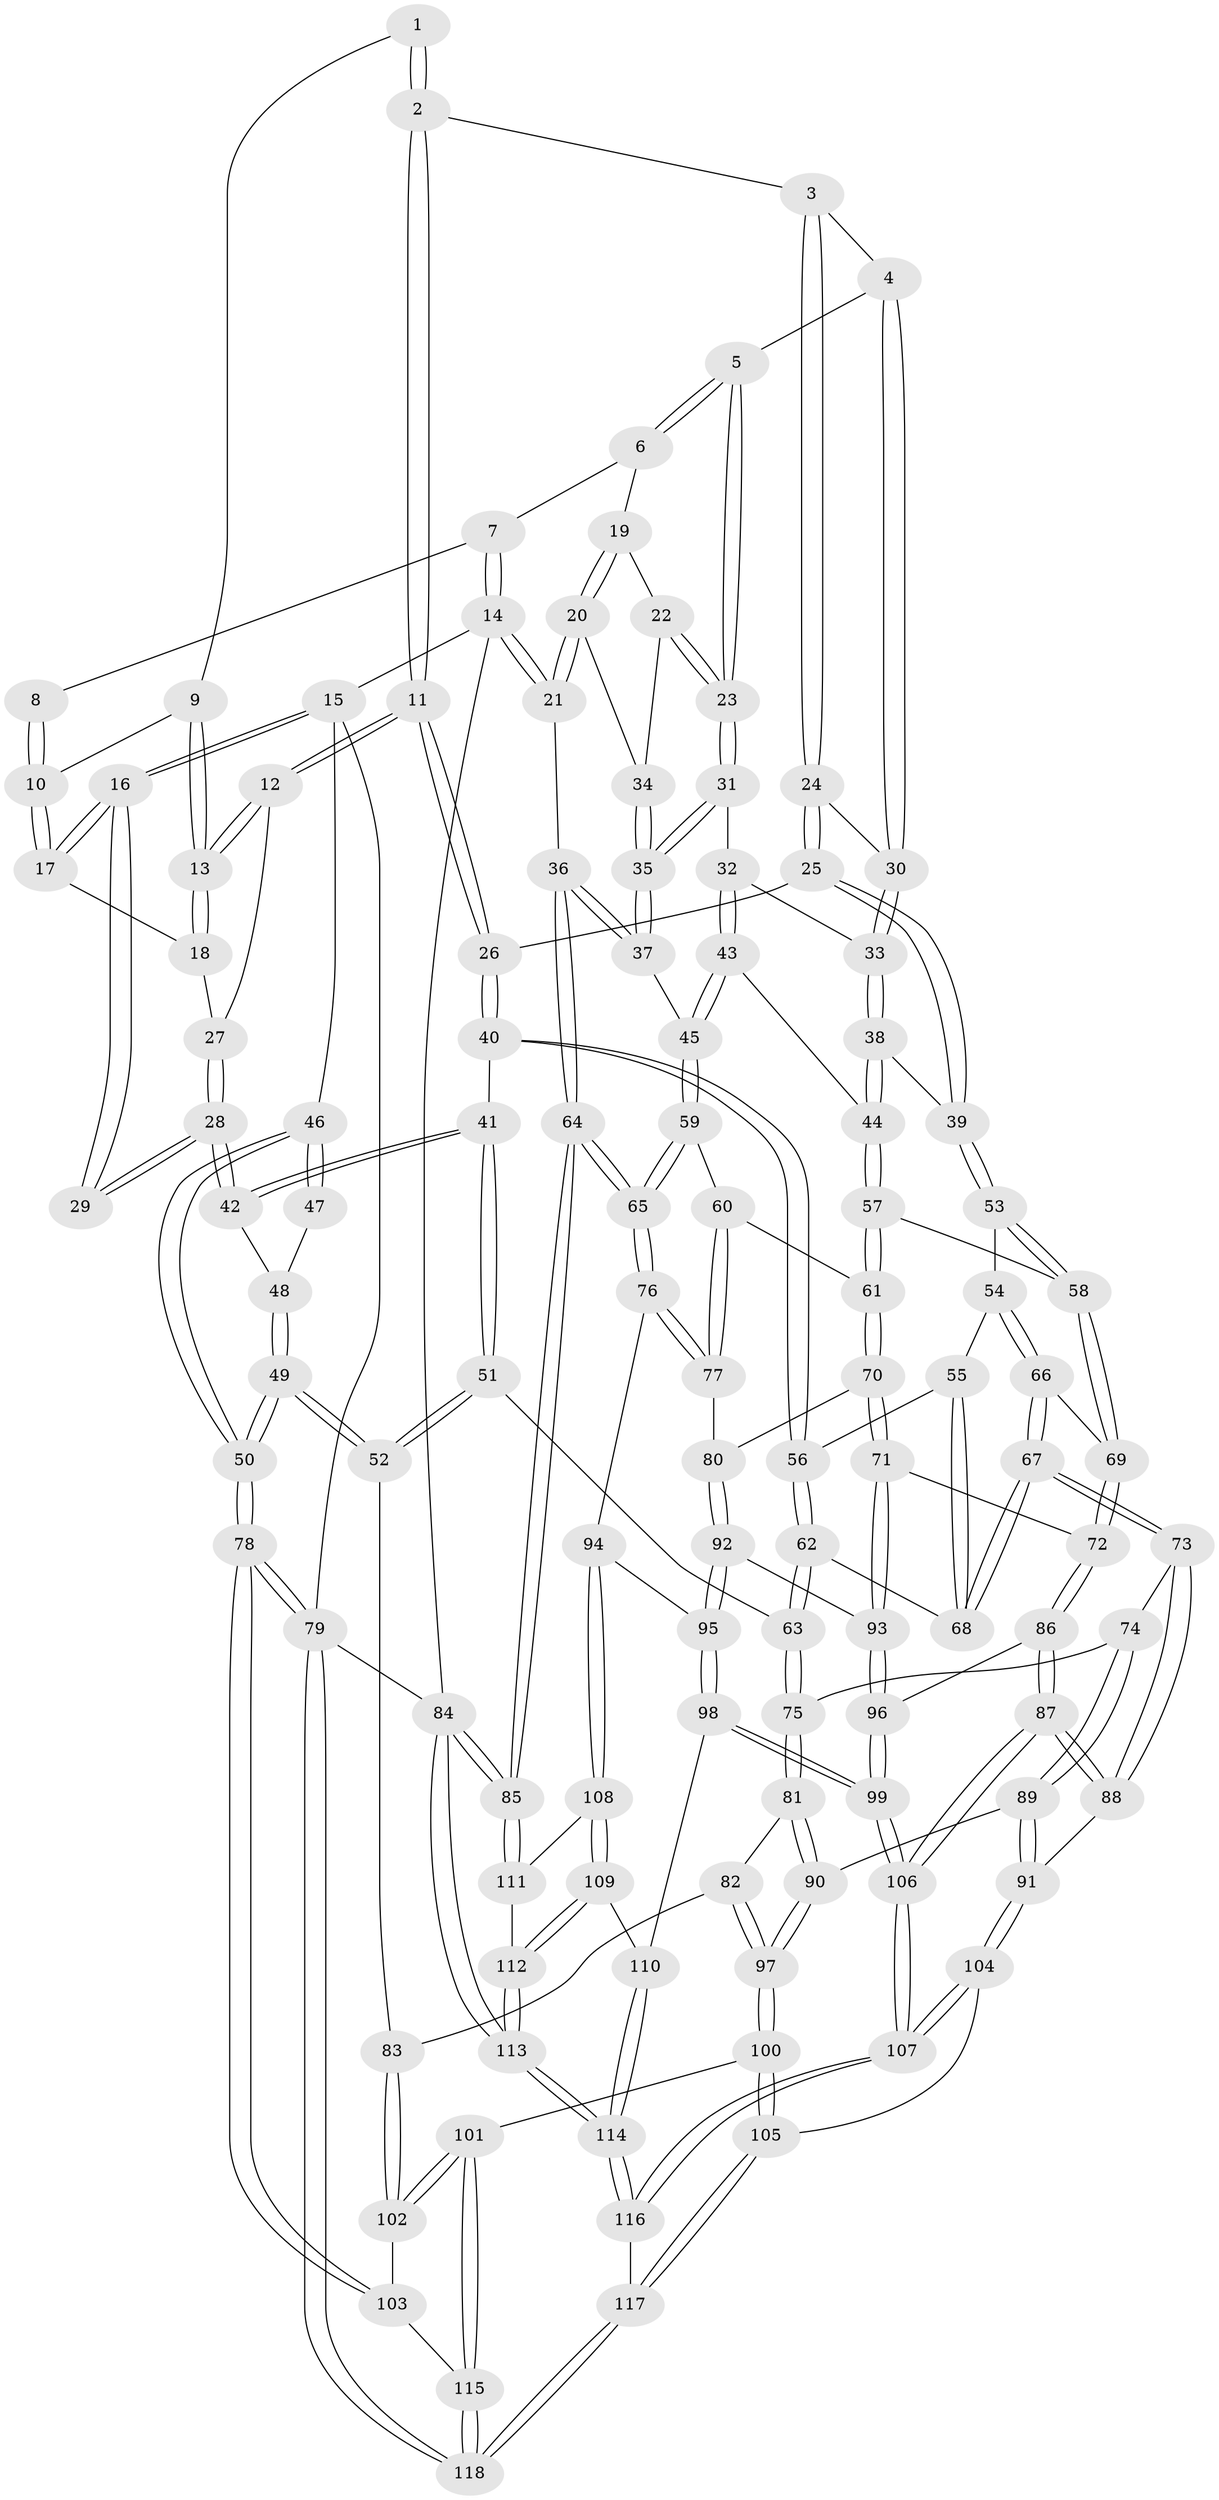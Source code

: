 // Generated by graph-tools (version 1.1) at 2025/02/03/09/25 05:02:00]
// undirected, 118 vertices, 292 edges
graph export_dot {
graph [start="1"]
  node [color=gray90,style=filled];
  1 [pos="+0.4916658056352414+0.015786823539894655"];
  2 [pos="+0.5202729215953739+0.10044949459166191"];
  3 [pos="+0.5975023838029923+0.11444345641902152"];
  4 [pos="+0.6908355680505748+0.08665406842268232"];
  5 [pos="+0.6919072129701185+0.08540422038525364"];
  6 [pos="+0.7547396911959745+0"];
  7 [pos="+0.7446113041454981+0"];
  8 [pos="+0.46848190076741003+0"];
  9 [pos="+0.4349900579683383+0.07594806803932523"];
  10 [pos="+0.22036558753421387+0"];
  11 [pos="+0.4037574101746203+0.22195435462888224"];
  12 [pos="+0.40243985938458327+0.22056021997373107"];
  13 [pos="+0.37144183013641485+0.1705925108307409"];
  14 [pos="+1+0"];
  15 [pos="+0+0"];
  16 [pos="+0+0"];
  17 [pos="+0.08089545954254686+0"];
  18 [pos="+0.27600895916406054+0.057808202399781926"];
  19 [pos="+0.8277930582788198+0.02956318698617878"];
  20 [pos="+1+0.1176741296680375"];
  21 [pos="+1+0.09985312505778136"];
  22 [pos="+0.8822759486769187+0.16248424996472077"];
  23 [pos="+0.8322633019418635+0.2399258928034614"];
  24 [pos="+0.5500086651306969+0.2487072566354985"];
  25 [pos="+0.474561792606729+0.32455278759713174"];
  26 [pos="+0.429937216737567+0.2999023086710318"];
  27 [pos="+0.21854124340211575+0.23613664188410002"];
  28 [pos="+0.15205455709727614+0.2849152915192492"];
  29 [pos="+0.13020576458055147+0.2690782779697392"];
  30 [pos="+0.6792762537990574+0.20293376611191147"];
  31 [pos="+0.8270398490551673+0.27673309844472915"];
  32 [pos="+0.7581706671307497+0.2893327399250718"];
  33 [pos="+0.7088511590426299+0.2730771913441301"];
  34 [pos="+0.9600330442276059+0.17096027468633992"];
  35 [pos="+0.9164844117396901+0.3642554537123313"];
  36 [pos="+1+0.38833836251728426"];
  37 [pos="+0.9219045516472555+0.3723046650775239"];
  38 [pos="+0.6376808777700073+0.32724726049770264"];
  39 [pos="+0.4930369155009646+0.34709756178430573"];
  40 [pos="+0.27878435437144516+0.3866169199046481"];
  41 [pos="+0.24006396088969031+0.38935192441665833"];
  42 [pos="+0.19205452367886502+0.35534644086553246"];
  43 [pos="+0.7280138471054678+0.42935739606537393"];
  44 [pos="+0.7235496464532246+0.4318464668673687"];
  45 [pos="+0.875990430473442+0.43125787339258786"];
  46 [pos="+0+0.4037173218749158"];
  47 [pos="+0.05028725218018194+0.3159436807079249"];
  48 [pos="+0.07935225967018936+0.42301328423614626"];
  49 [pos="+0+0.5995206097637324"];
  50 [pos="+0+0.6009954081799744"];
  51 [pos="+0.19811323266965614+0.4949312341529196"];
  52 [pos="+0.04936262843078895+0.6241264744513987"];
  53 [pos="+0.5040357524657487+0.39142032223494744"];
  54 [pos="+0.47886314885520354+0.4586758396068566"];
  55 [pos="+0.4134249983348829+0.5038489687938295"];
  56 [pos="+0.34835666785976205+0.5290858700487506"];
  57 [pos="+0.667632576678809+0.5097240561775046"];
  58 [pos="+0.6619464705140646+0.5085483319285893"];
  59 [pos="+0.8688947545031851+0.506082376839986"];
  60 [pos="+0.8062812829615603+0.5626650734229913"];
  61 [pos="+0.7052128480213441+0.5660986517569602"];
  62 [pos="+0.33747716299923836+0.5617353412757273"];
  63 [pos="+0.31450713087062604+0.5908215474049574"];
  64 [pos="+1+0.6830103580522953"];
  65 [pos="+1+0.6985042725034699"];
  66 [pos="+0.5078257064956755+0.6091125660992972"];
  67 [pos="+0.48261668754704756+0.623855457426338"];
  68 [pos="+0.4344431508679234+0.5903189806270313"];
  69 [pos="+0.5188208803690992+0.6109104653378928"];
  70 [pos="+0.700829323250742+0.592129426773044"];
  71 [pos="+0.6669286309639118+0.6693749575228449"];
  72 [pos="+0.6016592610425472+0.6851778229170643"];
  73 [pos="+0.4798306510673102+0.6276493066536676"];
  74 [pos="+0.4049877534402802+0.6600728239596969"];
  75 [pos="+0.3125434518994552+0.6000879017108679"];
  76 [pos="+1+0.7205324872814225"];
  77 [pos="+0.8360295826284988+0.6286301335770896"];
  78 [pos="+0+0.8265277580704606"];
  79 [pos="+0+1"];
  80 [pos="+0.7935156727285483+0.6750715679763192"];
  81 [pos="+0.26711473362272997+0.6534041398740601"];
  82 [pos="+0.12323585135638193+0.6467739780877028"];
  83 [pos="+0.06447346556432336+0.6341353888945387"];
  84 [pos="+1+1"];
  85 [pos="+1+1"];
  86 [pos="+0.5692623580058802+0.7554788726123965"];
  87 [pos="+0.5167361285434405+0.814506619815042"];
  88 [pos="+0.48429867488337147+0.7959040957814016"];
  89 [pos="+0.3803023551541898+0.7461680315529452"];
  90 [pos="+0.30774594541733263+0.7488453015748694"];
  91 [pos="+0.4466884634277998+0.791811120819577"];
  92 [pos="+0.7896985745816971+0.7095128165971918"];
  93 [pos="+0.7011704226031995+0.7162795716620075"];
  94 [pos="+0.9559503679481458+0.7645349967929815"];
  95 [pos="+0.8625657725341763+0.7816941361928694"];
  96 [pos="+0.7013298167525037+0.790913766343665"];
  97 [pos="+0.26555212849293697+0.8155124391603186"];
  98 [pos="+0.7545868791381096+0.8702130132489104"];
  99 [pos="+0.7298515382948599+0.8805069717464783"];
  100 [pos="+0.2475986334640721+0.8678135238427133"];
  101 [pos="+0.21424857142240636+0.8745325638907394"];
  102 [pos="+0.15050048868424662+0.8307543266565484"];
  103 [pos="+0+0.8826121364281392"];
  104 [pos="+0.36036825531205346+0.8777307601230199"];
  105 [pos="+0.26504915643361093+0.8802798036026759"];
  106 [pos="+0.6096103422451223+1"];
  107 [pos="+0.5982522511817607+1"];
  108 [pos="+0.9444438749071233+0.8355936126853858"];
  109 [pos="+0.8932478914273574+0.9263047697355475"];
  110 [pos="+0.840031789795855+0.9104153123375549"];
  111 [pos="+0.9640718287881475+0.9032855043605771"];
  112 [pos="+0.9381776801930863+1"];
  113 [pos="+0.9700829075788704+1"];
  114 [pos="+0.9312409712336872+1"];
  115 [pos="+0.1361936117696201+0.9863275765643722"];
  116 [pos="+0.5968488790135218+1"];
  117 [pos="+0.41020269269140086+1"];
  118 [pos="+0.11293823562566699+1"];
  1 -- 2;
  1 -- 2;
  1 -- 9;
  2 -- 3;
  2 -- 11;
  2 -- 11;
  3 -- 4;
  3 -- 24;
  3 -- 24;
  4 -- 5;
  4 -- 30;
  4 -- 30;
  5 -- 6;
  5 -- 6;
  5 -- 23;
  5 -- 23;
  6 -- 7;
  6 -- 19;
  7 -- 8;
  7 -- 14;
  7 -- 14;
  8 -- 10;
  8 -- 10;
  9 -- 10;
  9 -- 13;
  9 -- 13;
  10 -- 17;
  10 -- 17;
  11 -- 12;
  11 -- 12;
  11 -- 26;
  11 -- 26;
  12 -- 13;
  12 -- 13;
  12 -- 27;
  13 -- 18;
  13 -- 18;
  14 -- 15;
  14 -- 21;
  14 -- 21;
  14 -- 84;
  15 -- 16;
  15 -- 16;
  15 -- 46;
  15 -- 79;
  16 -- 17;
  16 -- 17;
  16 -- 29;
  16 -- 29;
  17 -- 18;
  18 -- 27;
  19 -- 20;
  19 -- 20;
  19 -- 22;
  20 -- 21;
  20 -- 21;
  20 -- 34;
  21 -- 36;
  22 -- 23;
  22 -- 23;
  22 -- 34;
  23 -- 31;
  23 -- 31;
  24 -- 25;
  24 -- 25;
  24 -- 30;
  25 -- 26;
  25 -- 39;
  25 -- 39;
  26 -- 40;
  26 -- 40;
  27 -- 28;
  27 -- 28;
  28 -- 29;
  28 -- 29;
  28 -- 42;
  28 -- 42;
  30 -- 33;
  30 -- 33;
  31 -- 32;
  31 -- 35;
  31 -- 35;
  32 -- 33;
  32 -- 43;
  32 -- 43;
  33 -- 38;
  33 -- 38;
  34 -- 35;
  34 -- 35;
  35 -- 37;
  35 -- 37;
  36 -- 37;
  36 -- 37;
  36 -- 64;
  36 -- 64;
  37 -- 45;
  38 -- 39;
  38 -- 44;
  38 -- 44;
  39 -- 53;
  39 -- 53;
  40 -- 41;
  40 -- 56;
  40 -- 56;
  41 -- 42;
  41 -- 42;
  41 -- 51;
  41 -- 51;
  42 -- 48;
  43 -- 44;
  43 -- 45;
  43 -- 45;
  44 -- 57;
  44 -- 57;
  45 -- 59;
  45 -- 59;
  46 -- 47;
  46 -- 47;
  46 -- 50;
  46 -- 50;
  47 -- 48;
  48 -- 49;
  48 -- 49;
  49 -- 50;
  49 -- 50;
  49 -- 52;
  49 -- 52;
  50 -- 78;
  50 -- 78;
  51 -- 52;
  51 -- 52;
  51 -- 63;
  52 -- 83;
  53 -- 54;
  53 -- 58;
  53 -- 58;
  54 -- 55;
  54 -- 66;
  54 -- 66;
  55 -- 56;
  55 -- 68;
  55 -- 68;
  56 -- 62;
  56 -- 62;
  57 -- 58;
  57 -- 61;
  57 -- 61;
  58 -- 69;
  58 -- 69;
  59 -- 60;
  59 -- 65;
  59 -- 65;
  60 -- 61;
  60 -- 77;
  60 -- 77;
  61 -- 70;
  61 -- 70;
  62 -- 63;
  62 -- 63;
  62 -- 68;
  63 -- 75;
  63 -- 75;
  64 -- 65;
  64 -- 65;
  64 -- 85;
  64 -- 85;
  65 -- 76;
  65 -- 76;
  66 -- 67;
  66 -- 67;
  66 -- 69;
  67 -- 68;
  67 -- 68;
  67 -- 73;
  67 -- 73;
  69 -- 72;
  69 -- 72;
  70 -- 71;
  70 -- 71;
  70 -- 80;
  71 -- 72;
  71 -- 93;
  71 -- 93;
  72 -- 86;
  72 -- 86;
  73 -- 74;
  73 -- 88;
  73 -- 88;
  74 -- 75;
  74 -- 89;
  74 -- 89;
  75 -- 81;
  75 -- 81;
  76 -- 77;
  76 -- 77;
  76 -- 94;
  77 -- 80;
  78 -- 79;
  78 -- 79;
  78 -- 103;
  78 -- 103;
  79 -- 118;
  79 -- 118;
  79 -- 84;
  80 -- 92;
  80 -- 92;
  81 -- 82;
  81 -- 90;
  81 -- 90;
  82 -- 83;
  82 -- 97;
  82 -- 97;
  83 -- 102;
  83 -- 102;
  84 -- 85;
  84 -- 85;
  84 -- 113;
  84 -- 113;
  85 -- 111;
  85 -- 111;
  86 -- 87;
  86 -- 87;
  86 -- 96;
  87 -- 88;
  87 -- 88;
  87 -- 106;
  87 -- 106;
  88 -- 91;
  89 -- 90;
  89 -- 91;
  89 -- 91;
  90 -- 97;
  90 -- 97;
  91 -- 104;
  91 -- 104;
  92 -- 93;
  92 -- 95;
  92 -- 95;
  93 -- 96;
  93 -- 96;
  94 -- 95;
  94 -- 108;
  94 -- 108;
  95 -- 98;
  95 -- 98;
  96 -- 99;
  96 -- 99;
  97 -- 100;
  97 -- 100;
  98 -- 99;
  98 -- 99;
  98 -- 110;
  99 -- 106;
  99 -- 106;
  100 -- 101;
  100 -- 105;
  100 -- 105;
  101 -- 102;
  101 -- 102;
  101 -- 115;
  101 -- 115;
  102 -- 103;
  103 -- 115;
  104 -- 105;
  104 -- 107;
  104 -- 107;
  105 -- 117;
  105 -- 117;
  106 -- 107;
  106 -- 107;
  107 -- 116;
  107 -- 116;
  108 -- 109;
  108 -- 109;
  108 -- 111;
  109 -- 110;
  109 -- 112;
  109 -- 112;
  110 -- 114;
  110 -- 114;
  111 -- 112;
  112 -- 113;
  112 -- 113;
  113 -- 114;
  113 -- 114;
  114 -- 116;
  114 -- 116;
  115 -- 118;
  115 -- 118;
  116 -- 117;
  117 -- 118;
  117 -- 118;
}

